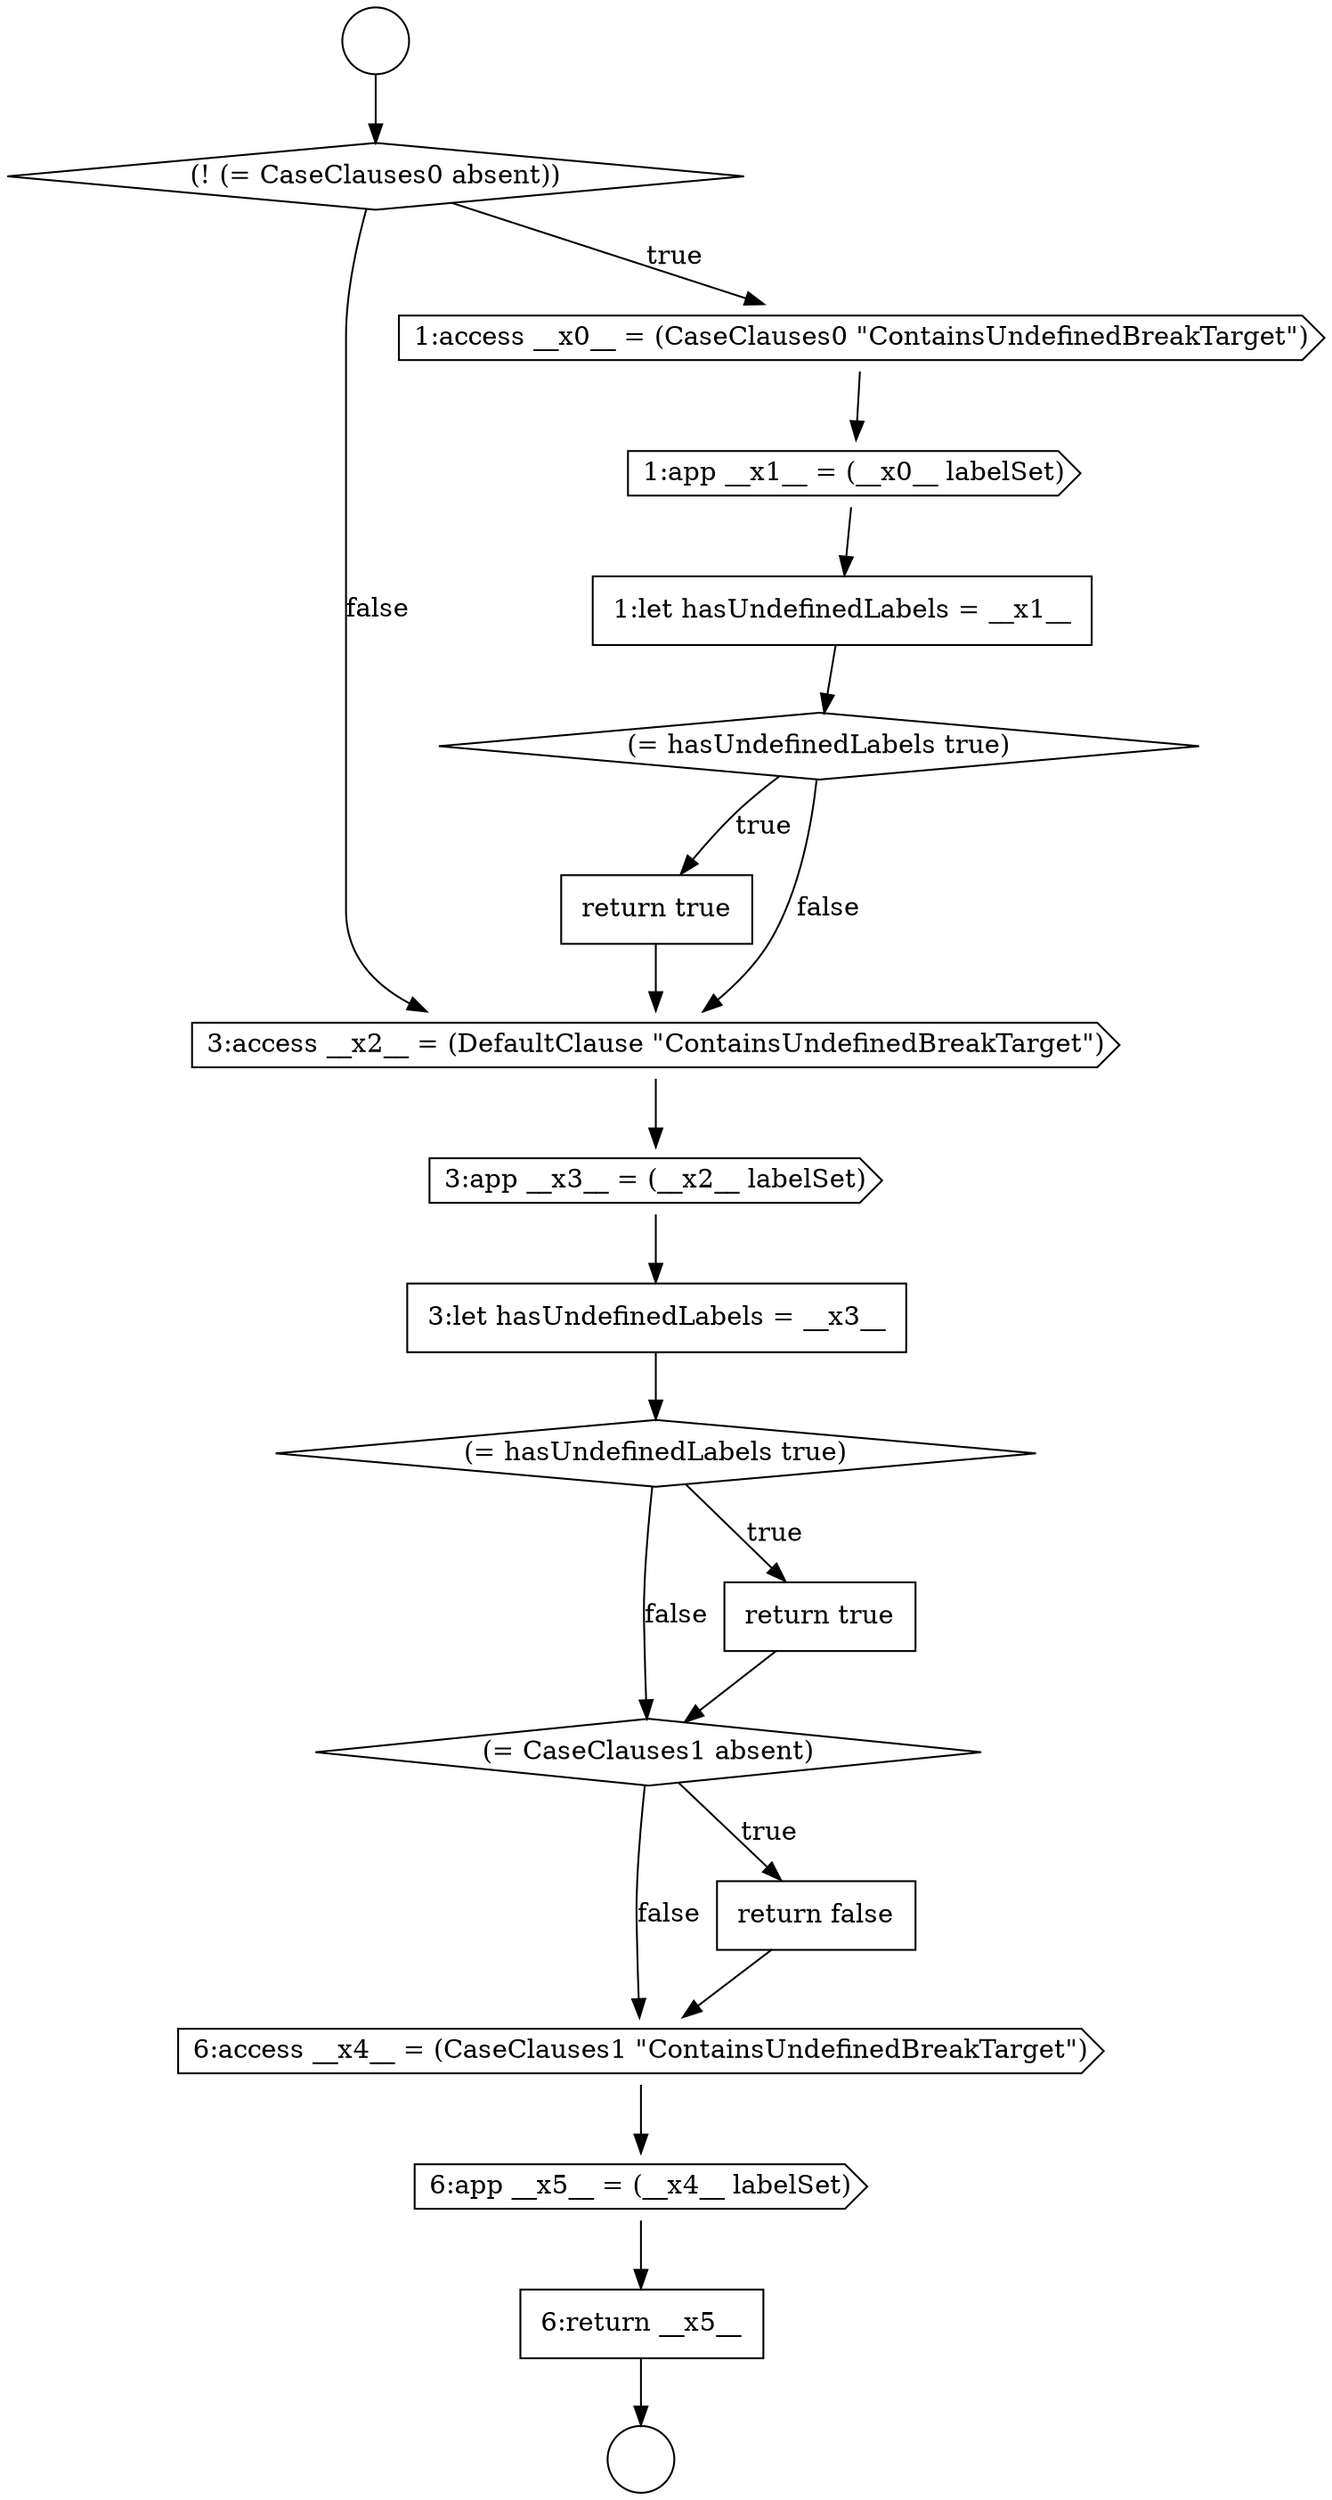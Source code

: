 digraph {
  node7015 [shape=diamond, label=<<font color="black">(! (= CaseClauses0 absent))</font>> color="black" fillcolor="white" style=filled]
  node7020 [shape=none, margin=0, label=<<font color="black">
    <table border="0" cellborder="1" cellspacing="0" cellpadding="10">
      <tr><td align="left">return true</td></tr>
    </table>
  </font>> color="black" fillcolor="white" style=filled]
  node7021 [shape=cds, label=<<font color="black">3:access __x2__ = (DefaultClause &quot;ContainsUndefinedBreakTarget&quot;)</font>> color="black" fillcolor="white" style=filled]
  node7023 [shape=none, margin=0, label=<<font color="black">
    <table border="0" cellborder="1" cellspacing="0" cellpadding="10">
      <tr><td align="left">3:let hasUndefinedLabels = __x3__</td></tr>
    </table>
  </font>> color="black" fillcolor="white" style=filled]
  node7030 [shape=none, margin=0, label=<<font color="black">
    <table border="0" cellborder="1" cellspacing="0" cellpadding="10">
      <tr><td align="left">6:return __x5__</td></tr>
    </table>
  </font>> color="black" fillcolor="white" style=filled]
  node7013 [shape=circle label=" " color="black" fillcolor="white" style=filled]
  node7026 [shape=diamond, label=<<font color="black">(= CaseClauses1 absent)</font>> color="black" fillcolor="white" style=filled]
  node7024 [shape=diamond, label=<<font color="black">(= hasUndefinedLabels true)</font>> color="black" fillcolor="white" style=filled]
  node7017 [shape=cds, label=<<font color="black">1:app __x1__ = (__x0__ labelSet)</font>> color="black" fillcolor="white" style=filled]
  node7025 [shape=none, margin=0, label=<<font color="black">
    <table border="0" cellborder="1" cellspacing="0" cellpadding="10">
      <tr><td align="left">return true</td></tr>
    </table>
  </font>> color="black" fillcolor="white" style=filled]
  node7028 [shape=cds, label=<<font color="black">6:access __x4__ = (CaseClauses1 &quot;ContainsUndefinedBreakTarget&quot;)</font>> color="black" fillcolor="white" style=filled]
  node7018 [shape=none, margin=0, label=<<font color="black">
    <table border="0" cellborder="1" cellspacing="0" cellpadding="10">
      <tr><td align="left">1:let hasUndefinedLabels = __x1__</td></tr>
    </table>
  </font>> color="black" fillcolor="white" style=filled]
  node7022 [shape=cds, label=<<font color="black">3:app __x3__ = (__x2__ labelSet)</font>> color="black" fillcolor="white" style=filled]
  node7019 [shape=diamond, label=<<font color="black">(= hasUndefinedLabels true)</font>> color="black" fillcolor="white" style=filled]
  node7014 [shape=circle label=" " color="black" fillcolor="white" style=filled]
  node7027 [shape=none, margin=0, label=<<font color="black">
    <table border="0" cellborder="1" cellspacing="0" cellpadding="10">
      <tr><td align="left">return false</td></tr>
    </table>
  </font>> color="black" fillcolor="white" style=filled]
  node7016 [shape=cds, label=<<font color="black">1:access __x0__ = (CaseClauses0 &quot;ContainsUndefinedBreakTarget&quot;)</font>> color="black" fillcolor="white" style=filled]
  node7029 [shape=cds, label=<<font color="black">6:app __x5__ = (__x4__ labelSet)</font>> color="black" fillcolor="white" style=filled]
  node7024 -> node7025 [label=<<font color="black">true</font>> color="black"]
  node7024 -> node7026 [label=<<font color="black">false</font>> color="black"]
  node7025 -> node7026 [ color="black"]
  node7017 -> node7018 [ color="black"]
  node7019 -> node7020 [label=<<font color="black">true</font>> color="black"]
  node7019 -> node7021 [label=<<font color="black">false</font>> color="black"]
  node7020 -> node7021 [ color="black"]
  node7023 -> node7024 [ color="black"]
  node7029 -> node7030 [ color="black"]
  node7028 -> node7029 [ color="black"]
  node7022 -> node7023 [ color="black"]
  node7013 -> node7015 [ color="black"]
  node7015 -> node7016 [label=<<font color="black">true</font>> color="black"]
  node7015 -> node7021 [label=<<font color="black">false</font>> color="black"]
  node7027 -> node7028 [ color="black"]
  node7018 -> node7019 [ color="black"]
  node7026 -> node7027 [label=<<font color="black">true</font>> color="black"]
  node7026 -> node7028 [label=<<font color="black">false</font>> color="black"]
  node7016 -> node7017 [ color="black"]
  node7030 -> node7014 [ color="black"]
  node7021 -> node7022 [ color="black"]
}
